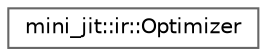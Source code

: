 digraph "Graphical Class Hierarchy"
{
 // LATEX_PDF_SIZE
  bgcolor="transparent";
  edge [fontname=Helvetica,fontsize=10,labelfontname=Helvetica,labelfontsize=10];
  node [fontname=Helvetica,fontsize=10,shape=box,height=0.2,width=0.4];
  rankdir="LR";
  Node0 [id="Node000000",label="mini_jit::ir::Optimizer",height=0.2,width=0.4,color="grey40", fillcolor="white", style="filled",URL="$classmini__jit_1_1ir_1_1Optimizer.html",tooltip="The Optimizer class provides methods to optimize tensor operations by adjusting dimensions,..."];
}
